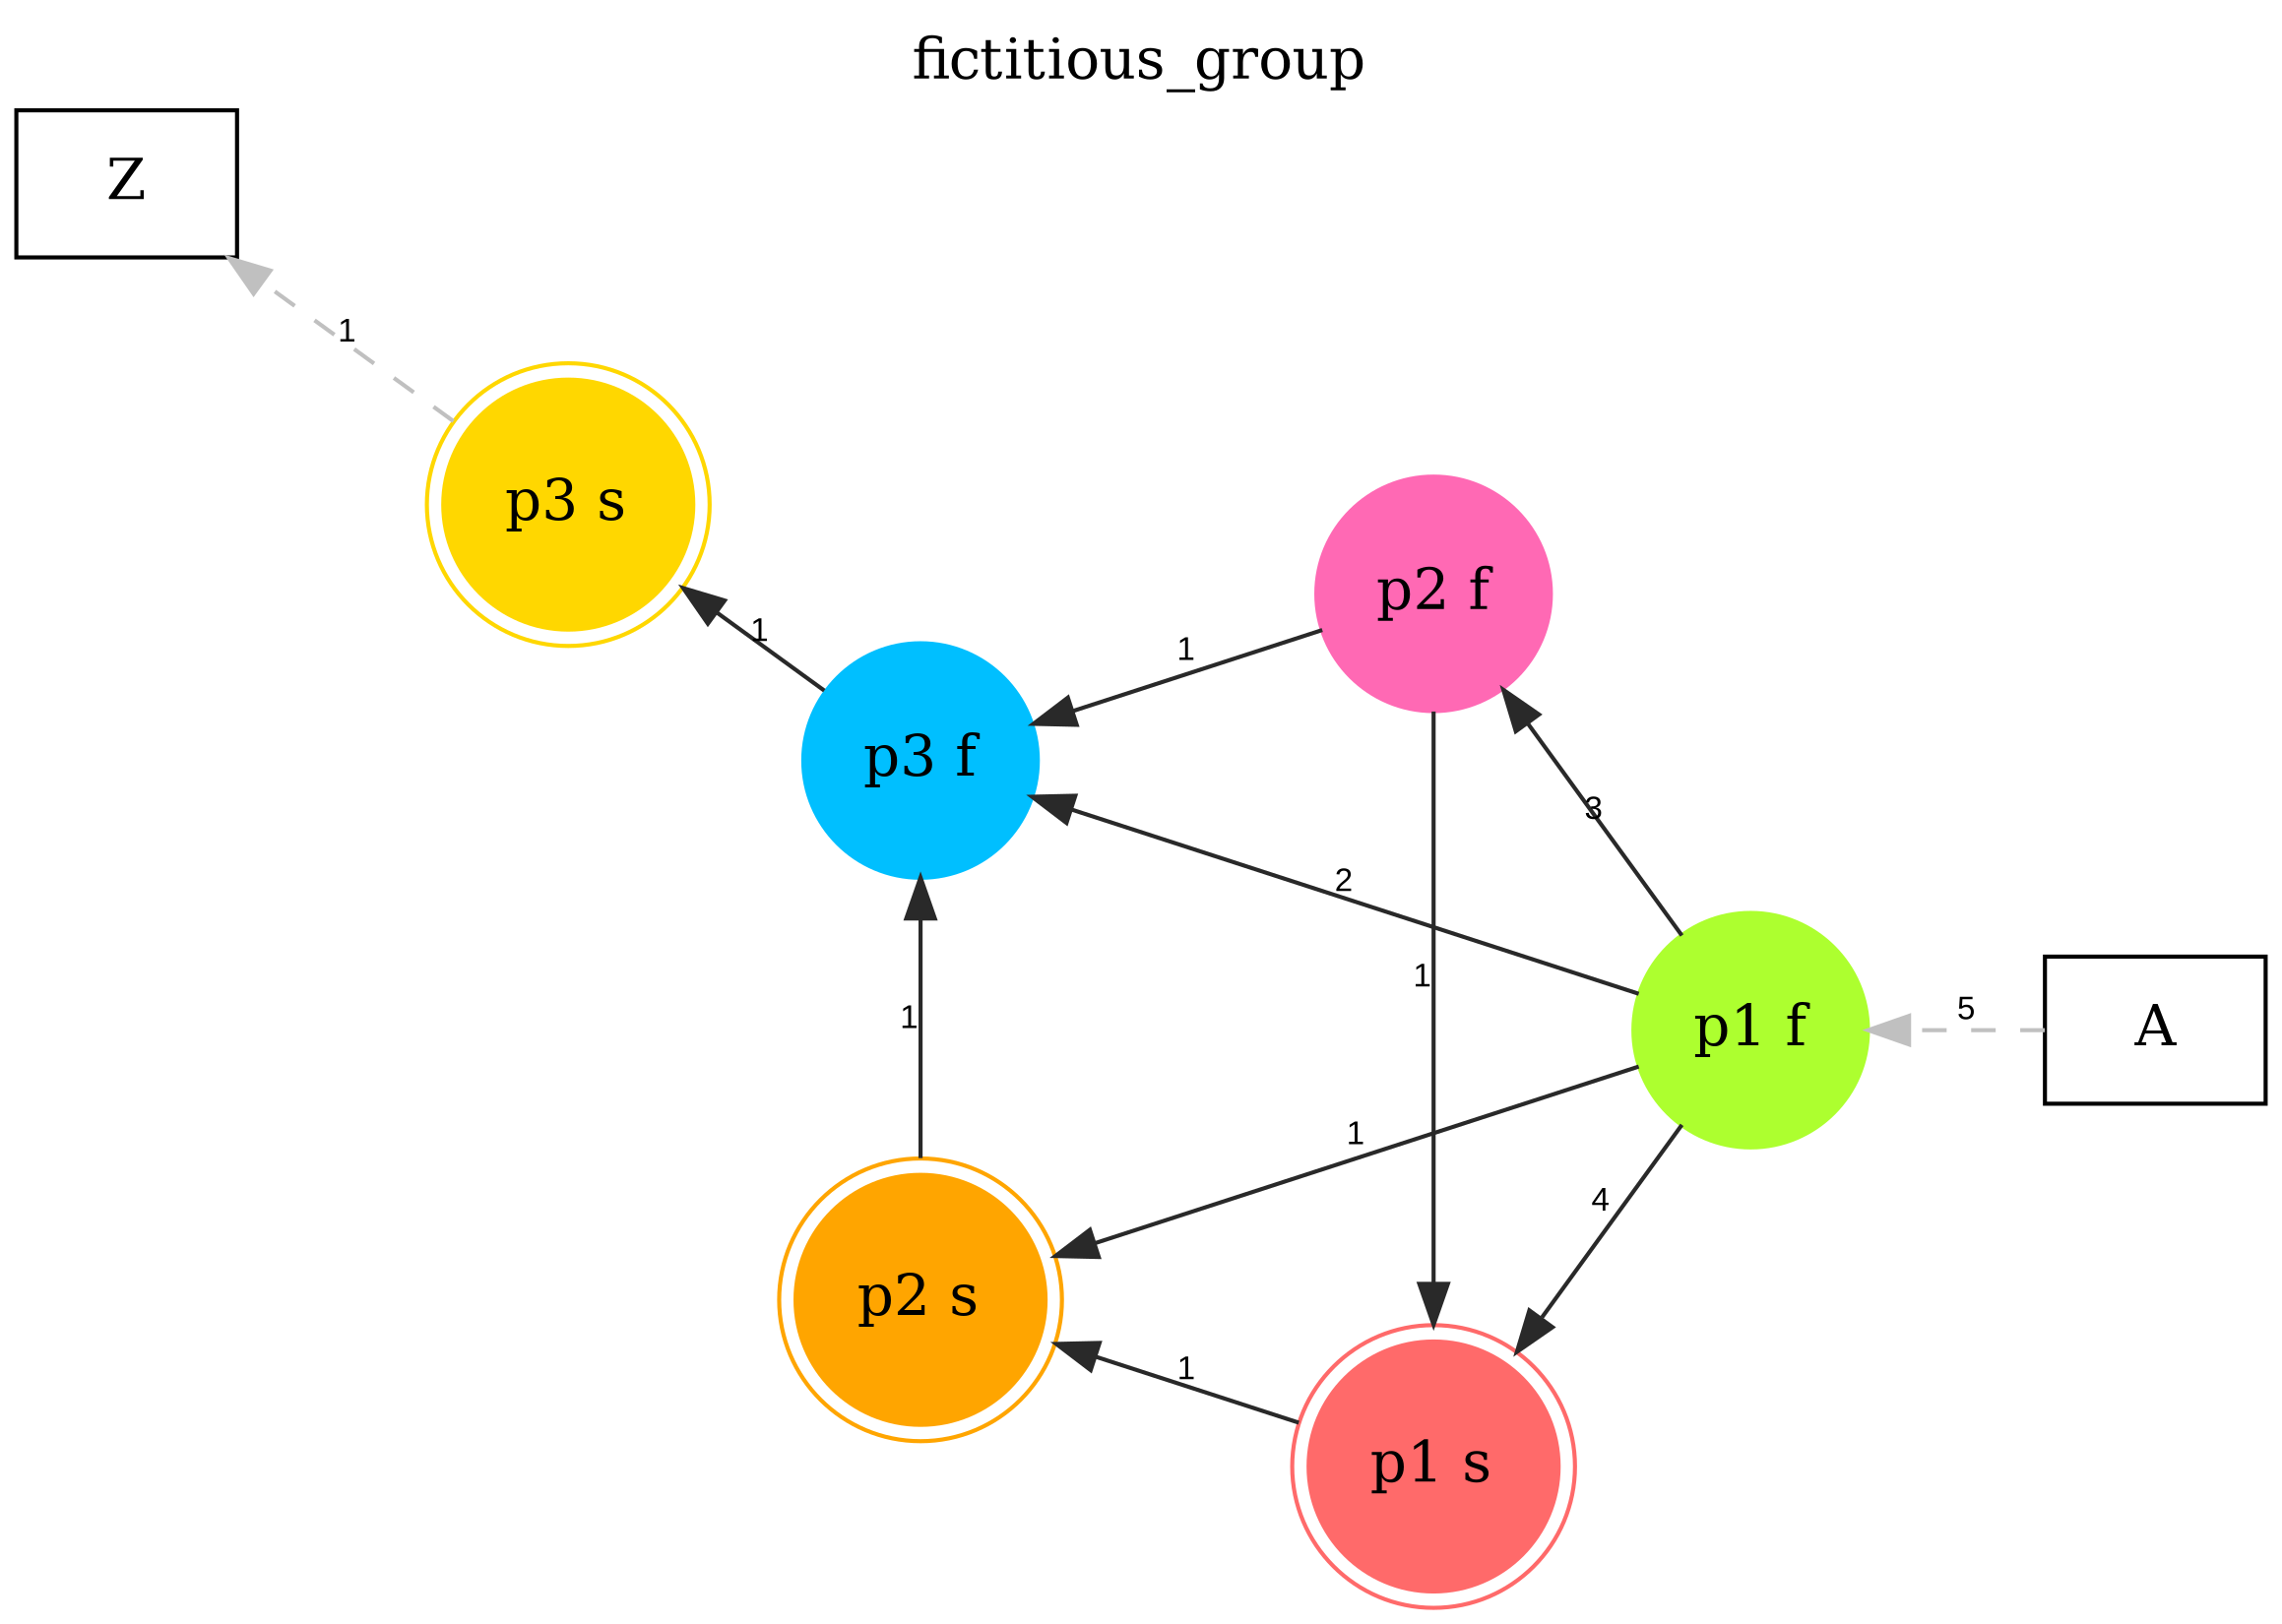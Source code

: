 digraph graphname {
	// title
	labelloc="t";
	label="fictitious_group";
	dpi = 150
	size="16,11!";
	margin = 0;
	layout=circo;
"p1 f" [shape=circle, color=greenyellow, style=filled]
"p1 s" [shape=circle, color=indianred1, peripheries=2, style=filled]
"p2 f" [shape=circle, color=hotpink, style=filled]
"p2 s" [shape=circle, color=orange, peripheries=2, style=filled]
"p3 f" [shape=circle, color=deepskyblue, style=filled]
"p3 s" [shape=circle, color=gold, peripheries=2, style=filled]
"A" [shape=box, fillcolor=white, color=black, style=filled]
"Z" [shape=box, fillcolor=white, color=black, style=filled]
"A" -> "p1 f" [ style = dashed color=grey penwidth = "1" label ="5" labelfloat=false fontname="Arial" fontsize=8]
"p1 f" -> "p1 s" [ color=grey16 penwidth = "1" label ="4" labelfloat=false fontname="Arial" fontsize=8]
"p1 f" -> "p2 f" [ color=grey16 penwidth = "1" label ="3" labelfloat=false fontname="Arial" fontsize=8]
"p2 f" -> "p1 s" [ color=grey16 penwidth = "1" label ="1" labelfloat=false fontname="Arial" fontsize=8]
"p1 s" -> "p2 s" [ color=grey16 penwidth = "1" label ="1" labelfloat=false fontname="Arial" fontsize=8]
"p1 f" -> "p2 s" [ color=grey16 penwidth = "1" label ="1" labelfloat=false fontname="Arial" fontsize=8]
"p2 s" -> "p3 f" [ color=grey16 penwidth = "1" label ="1" labelfloat=false fontname="Arial" fontsize=8]
"p1 f" -> "p3 f" [ color=grey16 penwidth = "1" label ="2" labelfloat=false fontname="Arial" fontsize=8]
"p2 f" -> "p3 f" [ color=grey16 penwidth = "1" label ="1" labelfloat=false fontname="Arial" fontsize=8]
"p3 f" -> "p3 s" [ color=grey16 penwidth = "1" label ="1" labelfloat=false fontname="Arial" fontsize=8]
"p3 s" -> "Z" [ style = dashed color=grey penwidth = "1"label ="1" labelfloat=false fontname="Arial" fontsize=8]
}
